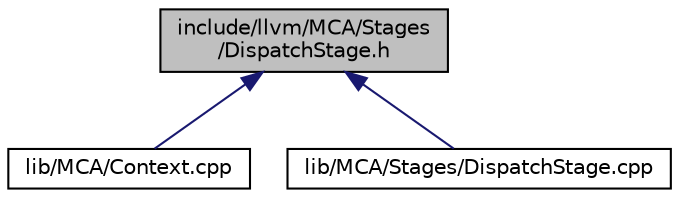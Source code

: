 digraph "include/llvm/MCA/Stages/DispatchStage.h"
{
 // LATEX_PDF_SIZE
  bgcolor="transparent";
  edge [fontname="Helvetica",fontsize="10",labelfontname="Helvetica",labelfontsize="10"];
  node [fontname="Helvetica",fontsize="10",shape=record];
  Node1 [label="include/llvm/MCA/Stages\l/DispatchStage.h",height=0.2,width=0.4,color="black", fillcolor="grey75", style="filled", fontcolor="black",tooltip=" "];
  Node1 -> Node2 [dir="back",color="midnightblue",fontsize="10",style="solid",fontname="Helvetica"];
  Node2 [label="lib/MCA/Context.cpp",height=0.2,width=0.4,color="black",URL="$Context_8cpp.html",tooltip=" "];
  Node1 -> Node3 [dir="back",color="midnightblue",fontsize="10",style="solid",fontname="Helvetica"];
  Node3 [label="lib/MCA/Stages/DispatchStage.cpp",height=0.2,width=0.4,color="black",URL="$DispatchStage_8cpp.html",tooltip=" "];
}
